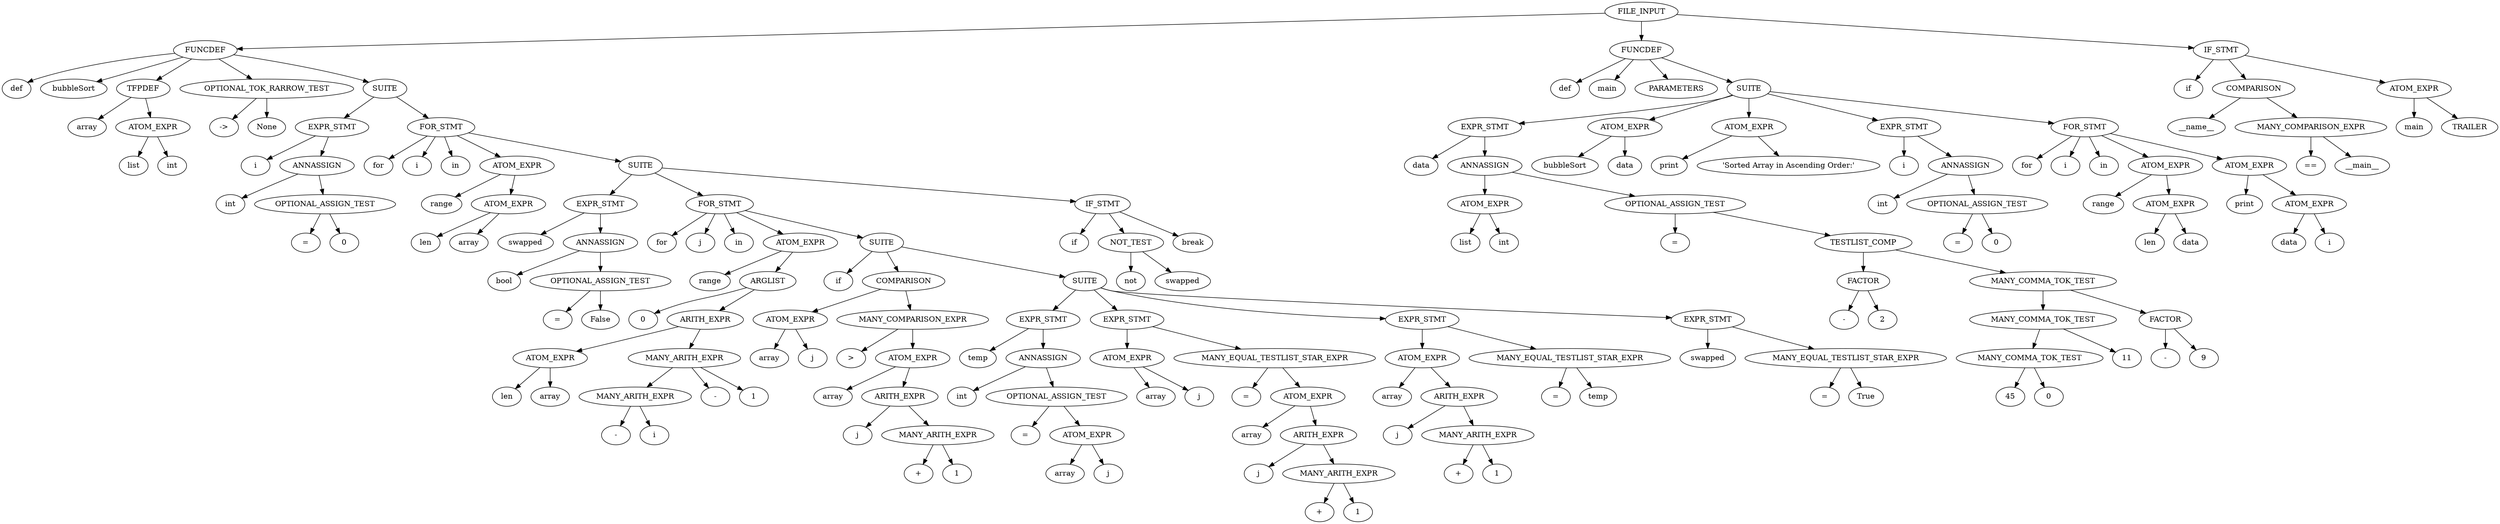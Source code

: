 digraph ast {
Node1055[label="FILE_INPUT"]
Node619[label="FUNCDEF"]
Node620[label="def"]
Node619-> Node620
Node0[label="bubbleSort"]
Node619-> Node0
Node35[label="TFPDEF"]
Node1[label="array"]
Node35-> Node1
Node21[label="ATOM_EXPR"]
Node2[label="list"]
Node21-> Node2
Node3[label="int"]
Node21-> Node3
Node35-> Node21
Node619-> Node35
Node53[label="OPTIONAL_TOK_RARROW_TEST"]
Node54[label="->"]
Node53-> Node54
Node40[label="None"]
Node53-> Node40
Node619-> Node53
Node618[label="SUITE"]
Node98[label="EXPR_STMT"]
Node55[label="i"]
Node98-> Node55
Node96[label="ANNASSIGN"]
Node68[label="int"]
Node96-> Node68
Node94[label="OPTIONAL_ASSIGN_TEST"]
Node95[label="="]
Node94-> Node95
Node81[label="0"]
Node94-> Node81
Node96-> Node94
Node98-> Node96
Node618-> Node98
Node614[label="FOR_STMT"]
Node615[label="for"]
Node614-> Node615
Node100[label="i"]
Node614-> Node100
Node616[label="in"]
Node614-> Node616
Node149[label="ATOM_EXPR"]
Node110[label="range"]
Node149-> Node110
Node131[label="ATOM_EXPR"]
Node111[label="len"]
Node131-> Node111
Node112[label="array"]
Node131-> Node112
Node149-> Node131
Node614-> Node149
Node613[label="SUITE"]
Node205[label="EXPR_STMT"]
Node162[label="swapped"]
Node205-> Node162
Node203[label="ANNASSIGN"]
Node175[label="bool"]
Node203-> Node175
Node201[label="OPTIONAL_ASSIGN_TEST"]
Node202[label="="]
Node201-> Node202
Node188[label="False"]
Node201-> Node188
Node203-> Node201
Node205-> Node203
Node613-> Node205
Node588[label="FOR_STMT"]
Node589[label="for"]
Node588-> Node589
Node207[label="j"]
Node588-> Node207
Node590[label="in"]
Node588-> Node590
Node284[label="ATOM_EXPR"]
Node217[label="range"]
Node284-> Node217
Node279[label="ARGLIST"]
Node218[label="0"]
Node279-> Node218
Node267[label="ARITH_EXPR"]
Node252[label="ATOM_EXPR"]
Node232[label="len"]
Node252-> Node232
Node233[label="array"]
Node252-> Node233
Node267-> Node252
Node265[label="MANY_ARITH_EXPR"]
Node259[label="MANY_ARITH_EXPR"]
Node260[label="-"]
Node259-> Node260
Node255[label="i"]
Node259-> Node255
Node265-> Node259
Node266[label="-"]
Node265-> Node266
Node261[label="1"]
Node265-> Node261
Node267-> Node265
Node279-> Node267
Node284-> Node279
Node588-> Node284
Node585[label="SUITE"]
Node586[label="if"]
Node585-> Node586
Node359[label="COMPARISON"]
Node316[label="ATOM_EXPR"]
Node297[label="array"]
Node316-> Node297
Node298[label="j"]
Node316-> Node298
Node359-> Node316
Node358[label="MANY_COMPARISON_EXPR"]
Node324[label=">"]
Node358-> Node324
Node350[label="ATOM_EXPR"]
Node325[label="array"]
Node350-> Node325
Node336[label="ARITH_EXPR"]
Node326[label="j"]
Node336-> Node326
Node334[label="MANY_ARITH_EXPR"]
Node335[label="+"]
Node334-> Node335
Node330[label="1"]
Node334-> Node330
Node336-> Node334
Node350-> Node336
Node358-> Node350
Node359-> Node358
Node585-> Node359
Node584[label="SUITE"]
Node424[label="EXPR_STMT"]
Node363[label="temp"]
Node424-> Node363
Node422[label="ANNASSIGN"]
Node376[label="int"]
Node422-> Node376
Node420[label="OPTIONAL_ASSIGN_TEST"]
Node421[label="="]
Node420-> Node421
Node408[label="ATOM_EXPR"]
Node389[label="array"]
Node408-> Node389
Node390[label="j"]
Node408-> Node390
Node420-> Node408
Node422-> Node420
Node424-> Node422
Node584-> Node424
Node496[label="EXPR_STMT"]
Node445[label="ATOM_EXPR"]
Node426[label="array"]
Node445-> Node426
Node427[label="j"]
Node445-> Node427
Node496-> Node445
Node494[label="MANY_EQUAL_TESTLIST_STAR_EXPR"]
Node495[label="="]
Node494-> Node495
Node482[label="ATOM_EXPR"]
Node457[label="array"]
Node482-> Node457
Node468[label="ARITH_EXPR"]
Node458[label="j"]
Node468-> Node458
Node466[label="MANY_ARITH_EXPR"]
Node467[label="+"]
Node466-> Node467
Node462[label="1"]
Node466-> Node462
Node468-> Node466
Node482-> Node468
Node494-> Node482
Node496-> Node494
Node584-> Node496
Node551[label="EXPR_STMT"]
Node524[label="ATOM_EXPR"]
Node499[label="array"]
Node524-> Node499
Node510[label="ARITH_EXPR"]
Node500[label="j"]
Node510-> Node500
Node508[label="MANY_ARITH_EXPR"]
Node509[label="+"]
Node508-> Node509
Node504[label="1"]
Node508-> Node504
Node510-> Node508
Node524-> Node510
Node551-> Node524
Node549[label="MANY_EQUAL_TESTLIST_STAR_EXPR"]
Node550[label="="]
Node549-> Node550
Node536[label="temp"]
Node549-> Node536
Node551-> Node549
Node584-> Node551
Node582[label="EXPR_STMT"]
Node554[label="swapped"]
Node582-> Node554
Node580[label="MANY_EQUAL_TESTLIST_STAR_EXPR"]
Node581[label="="]
Node580-> Node581
Node567[label="True"]
Node580-> Node567
Node582-> Node580
Node584-> Node582
Node585-> Node584
Node588-> Node585
Node613-> Node588
Node610[label="IF_STMT"]
Node611[label="if"]
Node610-> Node611
Node603[label="NOT_TEST"]
Node604[label="not"]
Node603-> Node604
Node593[label="swapped"]
Node603-> Node593
Node610-> Node603
Node608[label="break"]
Node610-> Node608
Node613-> Node610
Node614-> Node613
Node618-> Node614
Node619-> Node618
Node1055-> Node619
Node1005[label="FUNCDEF"]
Node1006[label="def"]
Node1005-> Node1006
Node623[label="main"]
Node1005-> Node623
Node624[label="PARAMETERS"]
Node1005-> Node624
Node1004[label="SUITE"]
Node768[label="EXPR_STMT"]
Node627[label="data"]
Node768-> Node627
Node766[label="ANNASSIGN"]
Node659[label="ATOM_EXPR"]
Node640[label="list"]
Node659-> Node640
Node641[label="int"]
Node659-> Node641
Node766-> Node659
Node764[label="OPTIONAL_ASSIGN_TEST"]
Node765[label="="]
Node764-> Node765
Node748[label="TESTLIST_COMP"]
Node674[label="FACTOR"]
Node675[label="-"]
Node674-> Node675
Node671[label="2"]
Node674-> Node671
Node748-> Node674
Node746[label="MANY_COMMA_TOK_TEST"]
Node729[label="MANY_COMMA_TOK_TEST"]
Node714[label="MANY_COMMA_TOK_TEST"]
Node686[label="45"]
Node714-> Node686
Node701[label="0"]
Node714-> Node701
Node729-> Node714
Node716[label="11"]
Node729-> Node716
Node746-> Node729
Node734[label="FACTOR"]
Node735[label="-"]
Node734-> Node735
Node731[label="9"]
Node734-> Node731
Node746-> Node734
Node748-> Node746
Node764-> Node748
Node766-> Node764
Node768-> Node766
Node1004-> Node768
Node790[label="ATOM_EXPR"]
Node770[label="bubbleSort"]
Node790-> Node770
Node771[label="data"]
Node790-> Node771
Node1004-> Node790
Node825[label="ATOM_EXPR"]
Node805[label="print"]
Node825-> Node805
Node806[label="'Sorted Array in Ascending Order:'"]
Node825-> Node806
Node1004-> Node825
Node883[label="EXPR_STMT"]
Node840[label="i"]
Node883-> Node840
Node881[label="ANNASSIGN"]
Node853[label="int"]
Node881-> Node853
Node879[label="OPTIONAL_ASSIGN_TEST"]
Node880[label="="]
Node879-> Node880
Node866[label="0"]
Node879-> Node866
Node881-> Node879
Node883-> Node881
Node1004-> Node883
Node1000[label="FOR_STMT"]
Node1001[label="for"]
Node1000-> Node1001
Node886[label="i"]
Node1000-> Node886
Node1002[label="in"]
Node1000-> Node1002
Node935[label="ATOM_EXPR"]
Node896[label="range"]
Node935-> Node896
Node917[label="ATOM_EXPR"]
Node897[label="len"]
Node917-> Node897
Node898[label="data"]
Node917-> Node898
Node935-> Node917
Node1000-> Node935
Node986[label="ATOM_EXPR"]
Node948[label="print"]
Node986-> Node948
Node968[label="ATOM_EXPR"]
Node949[label="data"]
Node968-> Node949
Node950[label="i"]
Node968-> Node950
Node986-> Node968
Node1000-> Node986
Node1004-> Node1000
Node1005-> Node1004
Node1055-> Node1005
Node1052[label="IF_STMT"]
Node1053[label="if"]
Node1052-> Node1053
Node1029[label="COMPARISON"]
Node1009[label="__name__"]
Node1029-> Node1009
Node1028[label="MANY_COMPARISON_EXPR"]
Node1018[label="=="]
Node1028-> Node1018
Node1019[label="__main__"]
Node1028-> Node1019
Node1029-> Node1028
Node1052-> Node1029
Node1038[label="ATOM_EXPR"]
Node1033[label="main"]
Node1038-> Node1033
Node1034[label="TRAILER"]
Node1038-> Node1034
Node1052-> Node1038
Node1055-> Node1052
}
